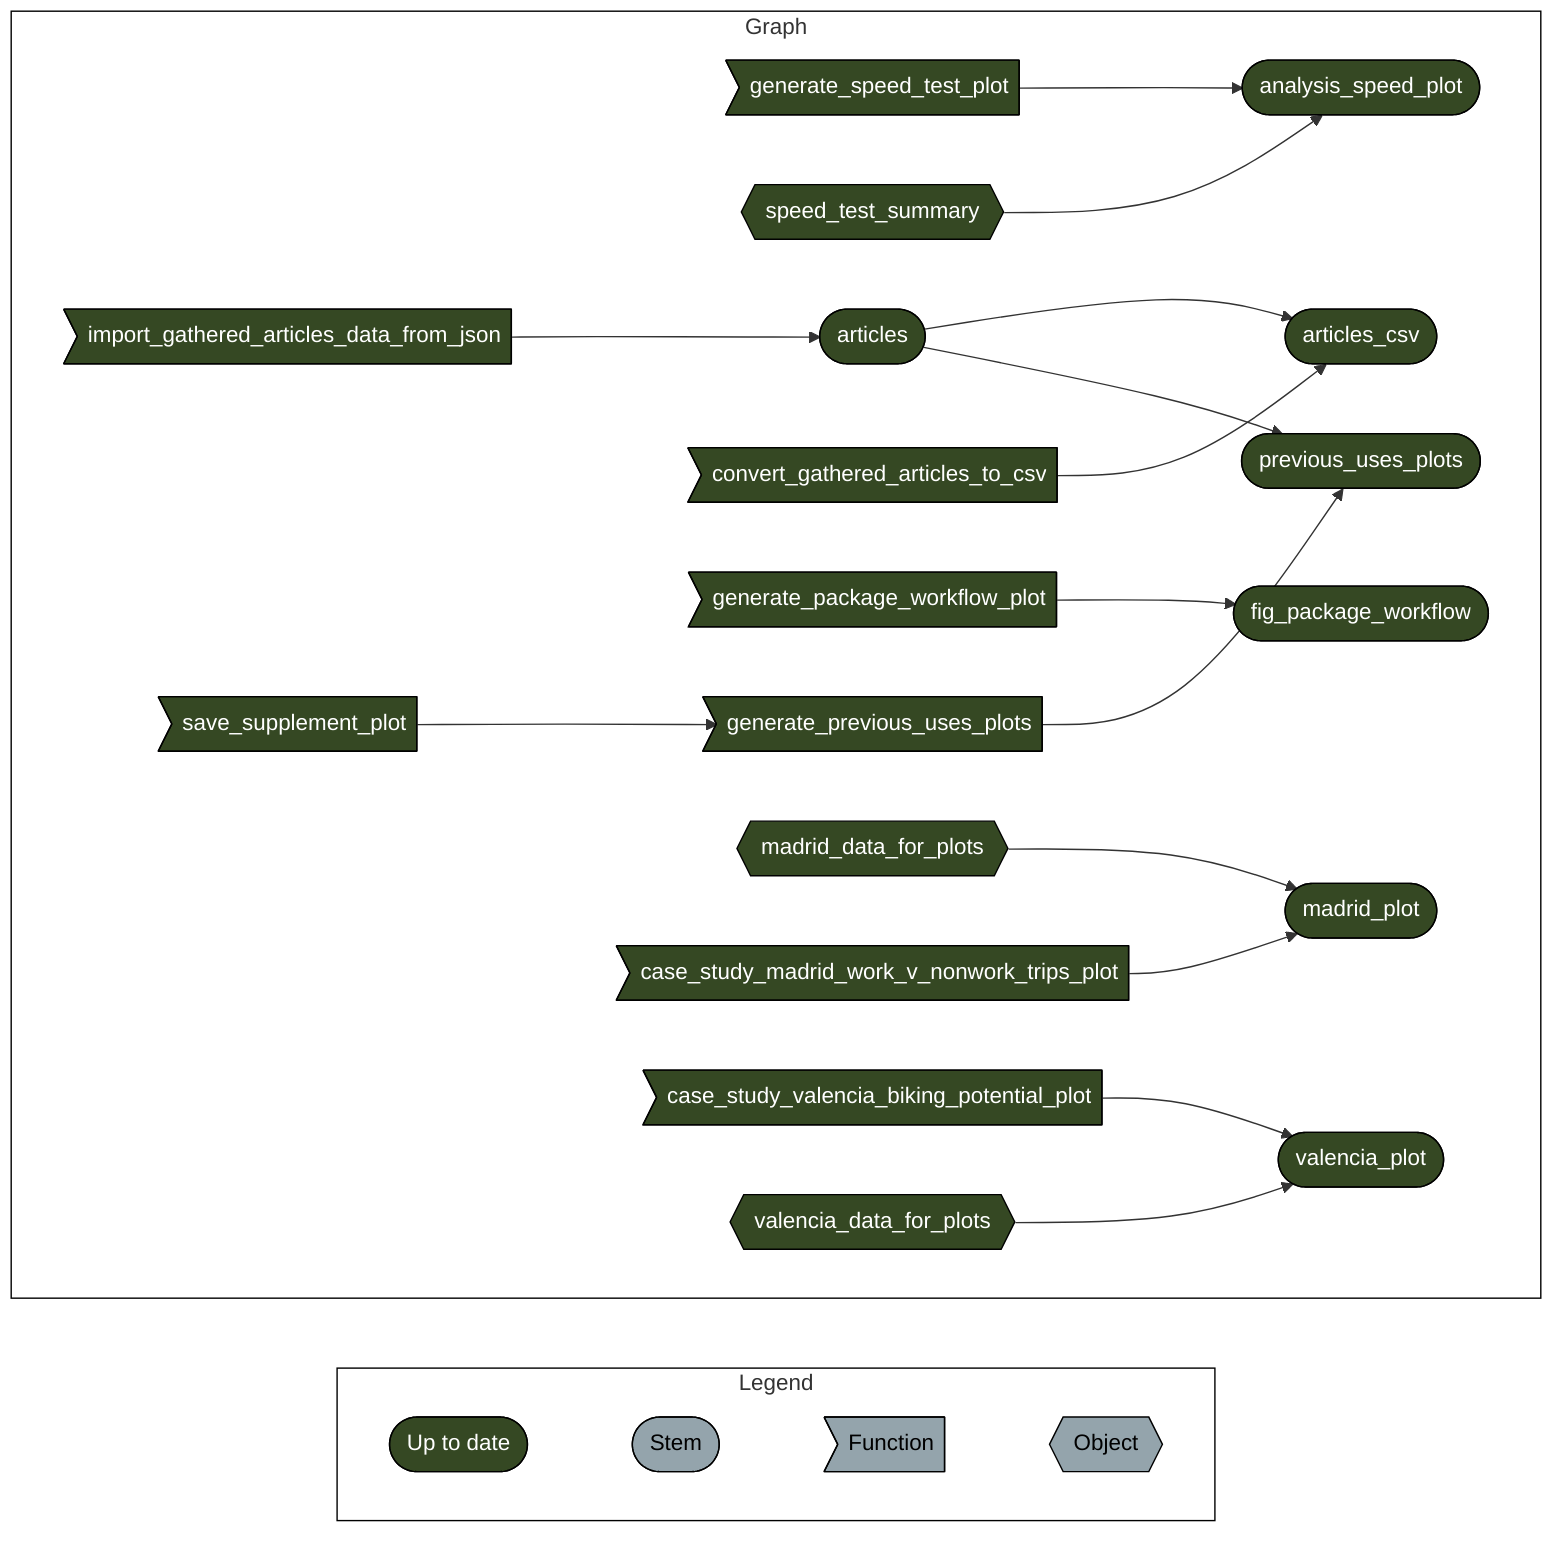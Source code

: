graph LR
  style Legend fill:#FFFFFF00,stroke:#000000;
  style Graph fill:#FFFFFF00,stroke:#000000;
  subgraph Legend
    direction LR
    xf1522833a4d242c5([""Up to date""]):::uptodate --- xd03d7c7dd2ddda2b([""Stem""]):::none
    xd03d7c7dd2ddda2b([""Stem""]):::none --- xeb2d7cac8a1ce544>""Function""]:::none
    xeb2d7cac8a1ce544>""Function""]:::none --- xbecb13963f49e50b{{""Object""}}:::none
  end
  subgraph Graph
    direction LR
    x508df78dd19083d4>"generate_speed_test_plot"]:::uptodate --> x5bbdee35485a44b1(["analysis_speed_plot"]):::uptodate
    x8557bb8ec85eb1cb{{"speed_test_summary"}}:::uptodate --> x5bbdee35485a44b1(["analysis_speed_plot"]):::uptodate
    x3aeeb28143e41854>"import_gathered_articles_data_from_json"]:::uptodate --> x9c6c40874a6e5e7f(["articles"]):::uptodate
    x9c6c40874a6e5e7f(["articles"]):::uptodate --> xf11c7d6573ef44a2(["articles_csv"]):::uptodate
    x859c42751988546f>"convert_gathered_articles_to_csv"]:::uptodate --> xf11c7d6573ef44a2(["articles_csv"]):::uptodate
    xc5bbdc963c053b81>"generate_package_workflow_plot"]:::uptodate --> x5c8faccd6e46f0e1(["fig_package_workflow"]):::uptodate
    x1b29203752587b19>"save_supplement_plot"]:::uptodate --> xd95c0fa5e907f183>"generate_previous_uses_plots"]:::uptodate
    x6b1f8b80aab16747{{"madrid_data_for_plots"}}:::uptodate --> x609c6dcf6dbfc7d0(["madrid_plot"]):::uptodate
    x2146fa2182775eed>"case_study_madrid_work_v_nonwork_trips_plot"]:::uptodate --> x609c6dcf6dbfc7d0(["madrid_plot"]):::uptodate
    x9c6c40874a6e5e7f(["articles"]):::uptodate --> x43e557f1c22e323c(["previous_uses_plots"]):::uptodate
    xd95c0fa5e907f183>"generate_previous_uses_plots"]:::uptodate --> x43e557f1c22e323c(["previous_uses_plots"]):::uptodate
    x9faadea16c8c1b32>"case_study_valencia_biking_potential_plot"]:::uptodate --> xc4ce86fa66a727f2(["valencia_plot"]):::uptodate
    xdb693f8581b6dc3c{{"valencia_data_for_plots"}}:::uptodate --> xc4ce86fa66a727f2(["valencia_plot"]):::uptodate
  end
  classDef uptodate stroke:#000000,color:#ffffff,fill:#354823;
  classDef none stroke:#000000,color:#000000,fill:#94a4ac;
  linkStyle 0 stroke-width:0px;
  linkStyle 1 stroke-width:0px;
  linkStyle 2 stroke-width:0px;